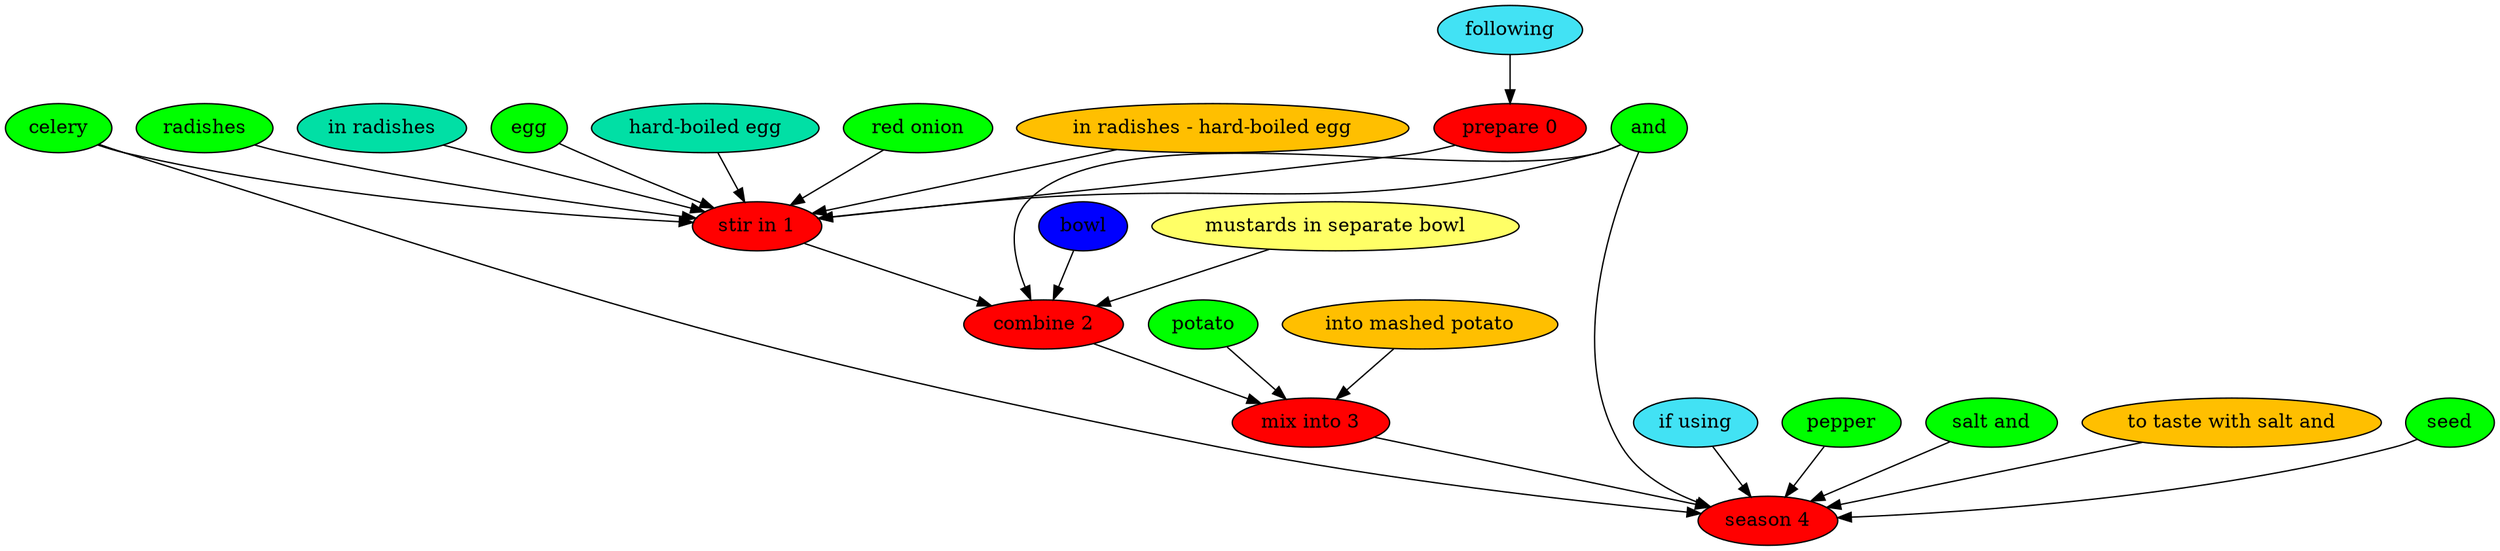 digraph G {
"prepare 0" [style=filled, fillcolor=red];
following [style=filled, fillcolor="#42e2f4"];
following -> "prepare 0";
"stir in 1" [style=filled, fillcolor=red];
radishes [style=filled, fillcolor=green];
radishes -> "stir in 1";
"in radishes" [style=filled, fillcolor="#01DFA5"];
"in radishes" -> "stir in 1";
egg [style=filled, fillcolor=green];
egg -> "stir in 1";
"hard-boiled egg" [style=filled, fillcolor="#01DFA5"];
"hard-boiled egg" -> "stir in 1";
celery [style=filled, fillcolor=green];
celery -> "stir in 1";
and [style=filled, fillcolor=green];
and -> "stir in 1";
"red onion" [style=filled, fillcolor=green];
"red onion" -> "stir in 1";
"in radishes - hard-boiled egg" [style=filled, fillcolor="#FFBF00"];
"in radishes - hard-boiled egg" -> "stir in 1";
"combine 2" [style=filled, fillcolor=red];
and [style=filled, fillcolor=green];
and -> "combine 2";
bowl [style=filled, fillcolor="#0000ff"];
bowl -> "combine 2";
"mustards in separate bowl" [style=filled, fillcolor="#ffff66"];
"mustards in separate bowl" -> "combine 2";
"mix into 3" [style=filled, fillcolor=red];
potato [style=filled, fillcolor=green];
potato -> "mix into 3";
"into mashed potato" [style=filled, fillcolor="#01DFA5"];
"into mashed potato" -> "mix into 3";
"into mashed potato" [style=filled, fillcolor="#FFBF00"];
"season 4" [style=filled, fillcolor=red];
"if using" [style=filled, fillcolor="#42e2f4"];
"if using" -> "season 4";
pepper [style=filled, fillcolor=green];
pepper -> "season 4";
and [style=filled, fillcolor=green];
and -> "season 4";
"salt and" [style=filled, fillcolor=green];
"salt and" -> "season 4";
"to taste with salt and" [style=filled, fillcolor="#01DFA5"];
"to taste with salt and" -> "season 4";
celery [style=filled, fillcolor=green];
celery -> "season 4";
seed [style=filled, fillcolor=green];
seed -> "season 4";
"to taste with salt and" [style=filled, fillcolor="#FFBF00"];
"prepare 0" -> "stir in 1";
"stir in 1" -> "combine 2";
"combine 2" -> "mix into 3";
"mix into 3" -> "season 4";
}
